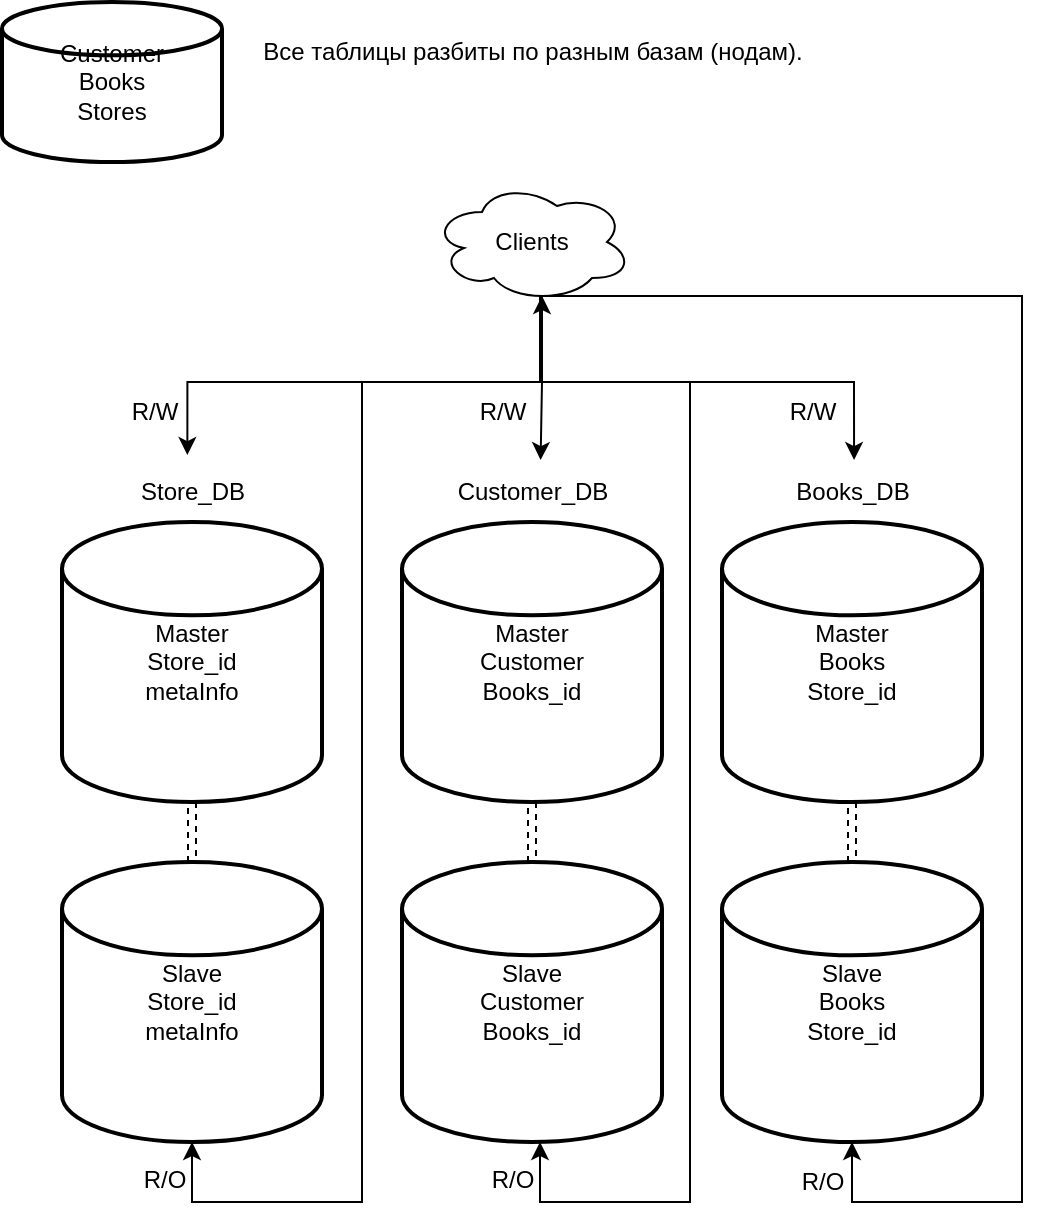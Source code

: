 <mxfile>
    <diagram id="8ZhcUJsKZsRvQ1Jhbg6I" name="Page-1">
        <mxGraphModel dx="937" dy="605" grid="1" gridSize="10" guides="1" tooltips="1" connect="1" arrows="1" fold="1" page="1" pageScale="1" pageWidth="827" pageHeight="1169" math="0" shadow="0">
            <root>
                <mxCell id="0"/>
                <mxCell id="1" parent="0"/>
                <mxCell id="16" style="edgeStyle=none;html=1;exitX=0.5;exitY=1;exitDx=0;exitDy=0;exitPerimeter=0;entryX=0.5;entryY=0;entryDx=0;entryDy=0;entryPerimeter=0;shape=link;dashed=1;" edge="1" parent="1" source="2" target="8">
                    <mxGeometry relative="1" as="geometry"/>
                </mxCell>
                <mxCell id="2" value="Master&lt;br&gt;Store_id&lt;br&gt;metaInfo" style="strokeWidth=2;html=1;shape=mxgraph.flowchart.database;whiteSpace=wrap;" vertex="1" parent="1">
                    <mxGeometry x="40" y="270" width="130" height="140" as="geometry"/>
                </mxCell>
                <mxCell id="17" style="edgeStyle=none;shape=link;html=1;exitX=0.5;exitY=1;exitDx=0;exitDy=0;exitPerimeter=0;entryX=0.5;entryY=0;entryDx=0;entryDy=0;entryPerimeter=0;dashed=1;" edge="1" parent="1" source="4" target="9">
                    <mxGeometry relative="1" as="geometry"/>
                </mxCell>
                <mxCell id="4" value="Master&lt;br&gt;Customer&lt;br&gt;Books_id" style="strokeWidth=2;html=1;shape=mxgraph.flowchart.database;whiteSpace=wrap;" vertex="1" parent="1">
                    <mxGeometry x="210" y="270" width="130" height="140" as="geometry"/>
                </mxCell>
                <mxCell id="7" value="Customer&lt;br&gt;Books&lt;br&gt;Stores" style="strokeWidth=2;html=1;shape=mxgraph.flowchart.database;whiteSpace=wrap;" vertex="1" parent="1">
                    <mxGeometry x="10" y="10" width="110" height="80" as="geometry"/>
                </mxCell>
                <mxCell id="8" value="Slave&lt;br&gt;Store_id&lt;br&gt;metaInfo" style="strokeWidth=2;html=1;shape=mxgraph.flowchart.database;whiteSpace=wrap;" vertex="1" parent="1">
                    <mxGeometry x="40" y="440" width="130" height="140" as="geometry"/>
                </mxCell>
                <mxCell id="9" value="Slave&lt;br&gt;Customer&lt;br&gt;Books_id" style="strokeWidth=2;html=1;shape=mxgraph.flowchart.database;whiteSpace=wrap;" vertex="1" parent="1">
                    <mxGeometry x="210" y="440" width="130" height="140" as="geometry"/>
                </mxCell>
                <mxCell id="18" style="edgeStyle=none;shape=link;html=1;exitX=0.5;exitY=1;exitDx=0;exitDy=0;exitPerimeter=0;entryX=0.5;entryY=0;entryDx=0;entryDy=0;entryPerimeter=0;dashed=1;" edge="1" parent="1" source="10" target="11">
                    <mxGeometry relative="1" as="geometry"/>
                </mxCell>
                <mxCell id="10" value="Master&lt;br&gt;Books&lt;br&gt;Store_id" style="strokeWidth=2;html=1;shape=mxgraph.flowchart.database;whiteSpace=wrap;" vertex="1" parent="1">
                    <mxGeometry x="370" y="270" width="130" height="140" as="geometry"/>
                </mxCell>
                <mxCell id="11" value="Slave&lt;br&gt;Books&lt;br&gt;Store_id" style="strokeWidth=2;html=1;shape=mxgraph.flowchart.database;whiteSpace=wrap;" vertex="1" parent="1">
                    <mxGeometry x="370" y="440" width="130" height="140" as="geometry"/>
                </mxCell>
                <mxCell id="20" style="edgeStyle=orthogonalEdgeStyle;html=1;exitX=0.55;exitY=0.95;exitDx=0;exitDy=0;exitPerimeter=0;entryX=0.543;entryY=-0.033;entryDx=0;entryDy=0;entryPerimeter=0;rounded=0;startArrow=classic;startFill=1;" edge="1" parent="1" source="12" target="14">
                    <mxGeometry relative="1" as="geometry"/>
                </mxCell>
                <mxCell id="21" style="html=1;exitX=0.55;exitY=0.95;exitDx=0;exitDy=0;exitPerimeter=0;entryX=0.471;entryY=-0.116;entryDx=0;entryDy=0;entryPerimeter=0;edgeStyle=orthogonalEdgeStyle;rounded=0;" edge="1" parent="1" source="12" target="13">
                    <mxGeometry relative="1" as="geometry">
                        <Array as="points">
                            <mxPoint x="280" y="200"/>
                            <mxPoint x="103" y="200"/>
                        </Array>
                    </mxGeometry>
                </mxCell>
                <mxCell id="22" style="edgeStyle=orthogonalEdgeStyle;rounded=0;html=1;exitX=0.55;exitY=0.95;exitDx=0;exitDy=0;exitPerimeter=0;entryX=0.513;entryY=-0.033;entryDx=0;entryDy=0;entryPerimeter=0;" edge="1" parent="1" source="12" target="15">
                    <mxGeometry relative="1" as="geometry">
                        <Array as="points">
                            <mxPoint x="280" y="200"/>
                            <mxPoint x="436" y="200"/>
                        </Array>
                    </mxGeometry>
                </mxCell>
                <mxCell id="23" style="edgeStyle=orthogonalEdgeStyle;rounded=0;html=1;exitX=0.55;exitY=0.95;exitDx=0;exitDy=0;exitPerimeter=0;entryX=0.5;entryY=1;entryDx=0;entryDy=0;entryPerimeter=0;startArrow=none;startFill=0;" edge="1" parent="1" source="12" target="8">
                    <mxGeometry relative="1" as="geometry">
                        <Array as="points">
                            <mxPoint x="280" y="200"/>
                            <mxPoint x="190" y="200"/>
                            <mxPoint x="190" y="610"/>
                            <mxPoint x="105" y="610"/>
                        </Array>
                    </mxGeometry>
                </mxCell>
                <mxCell id="24" style="edgeStyle=orthogonalEdgeStyle;rounded=0;html=1;exitX=0.55;exitY=0.95;exitDx=0;exitDy=0;exitPerimeter=0;entryX=0.5;entryY=1;entryDx=0;entryDy=0;entryPerimeter=0;startArrow=none;startFill=0;" edge="1" parent="1">
                    <mxGeometry relative="1" as="geometry">
                        <mxPoint x="284" y="157" as="sourcePoint"/>
                        <mxPoint x="279" y="580" as="targetPoint"/>
                        <Array as="points">
                            <mxPoint x="279" y="157"/>
                            <mxPoint x="279" y="200"/>
                            <mxPoint x="354" y="200"/>
                            <mxPoint x="354" y="610"/>
                            <mxPoint x="279" y="610"/>
                        </Array>
                    </mxGeometry>
                </mxCell>
                <mxCell id="25" style="edgeStyle=orthogonalEdgeStyle;rounded=0;html=1;exitX=0.55;exitY=0.95;exitDx=0;exitDy=0;exitPerimeter=0;entryX=0.5;entryY=1;entryDx=0;entryDy=0;entryPerimeter=0;startArrow=none;startFill=0;" edge="1" parent="1" source="12" target="11">
                    <mxGeometry relative="1" as="geometry">
                        <Array as="points">
                            <mxPoint x="520" y="157"/>
                            <mxPoint x="520" y="610"/>
                            <mxPoint x="435" y="610"/>
                        </Array>
                    </mxGeometry>
                </mxCell>
                <mxCell id="12" value="Clients" style="ellipse;shape=cloud;whiteSpace=wrap;html=1;align=center;" vertex="1" parent="1">
                    <mxGeometry x="225" y="100" width="100" height="60" as="geometry"/>
                </mxCell>
                <mxCell id="13" value="Store_DB" style="text;html=1;align=center;verticalAlign=middle;resizable=0;points=[];autosize=1;strokeColor=none;fillColor=none;" vertex="1" parent="1">
                    <mxGeometry x="65" y="240" width="80" height="30" as="geometry"/>
                </mxCell>
                <mxCell id="14" value="Customer_DB" style="text;html=1;align=center;verticalAlign=middle;resizable=0;points=[];autosize=1;strokeColor=none;fillColor=none;" vertex="1" parent="1">
                    <mxGeometry x="225" y="240" width="100" height="30" as="geometry"/>
                </mxCell>
                <mxCell id="15" value="Books_DB" style="text;html=1;align=center;verticalAlign=middle;resizable=0;points=[];autosize=1;strokeColor=none;fillColor=none;" vertex="1" parent="1">
                    <mxGeometry x="395" y="240" width="80" height="30" as="geometry"/>
                </mxCell>
                <mxCell id="26" value="R/O" style="text;html=1;align=center;verticalAlign=middle;resizable=0;points=[];autosize=1;strokeColor=none;fillColor=none;" vertex="1" parent="1">
                    <mxGeometry x="400" y="585" width="40" height="30" as="geometry"/>
                </mxCell>
                <mxCell id="27" value="R/O" style="text;html=1;align=center;verticalAlign=middle;resizable=0;points=[];autosize=1;strokeColor=none;fillColor=none;" vertex="1" parent="1">
                    <mxGeometry x="245" y="584" width="40" height="30" as="geometry"/>
                </mxCell>
                <mxCell id="28" value="R/O" style="text;html=1;align=center;verticalAlign=middle;resizable=0;points=[];autosize=1;strokeColor=none;fillColor=none;" vertex="1" parent="1">
                    <mxGeometry x="71" y="584" width="40" height="30" as="geometry"/>
                </mxCell>
                <mxCell id="29" value="R/W" style="text;html=1;align=center;verticalAlign=middle;resizable=0;points=[];autosize=1;strokeColor=none;fillColor=none;" vertex="1" parent="1">
                    <mxGeometry x="61" y="200" width="50" height="30" as="geometry"/>
                </mxCell>
                <mxCell id="30" value="R/W" style="text;html=1;align=center;verticalAlign=middle;resizable=0;points=[];autosize=1;strokeColor=none;fillColor=none;" vertex="1" parent="1">
                    <mxGeometry x="235" y="200" width="50" height="30" as="geometry"/>
                </mxCell>
                <mxCell id="31" value="R/W" style="text;html=1;align=center;verticalAlign=middle;resizable=0;points=[];autosize=1;strokeColor=none;fillColor=none;" vertex="1" parent="1">
                    <mxGeometry x="390" y="200" width="50" height="30" as="geometry"/>
                </mxCell>
                <mxCell id="32" value="Все таблицы разбиты по разным базам (нодам)." style="text;html=1;align=center;verticalAlign=middle;resizable=0;points=[];autosize=1;strokeColor=none;fillColor=none;" vertex="1" parent="1">
                    <mxGeometry x="130" y="20" width="290" height="30" as="geometry"/>
                </mxCell>
            </root>
        </mxGraphModel>
    </diagram>
</mxfile>